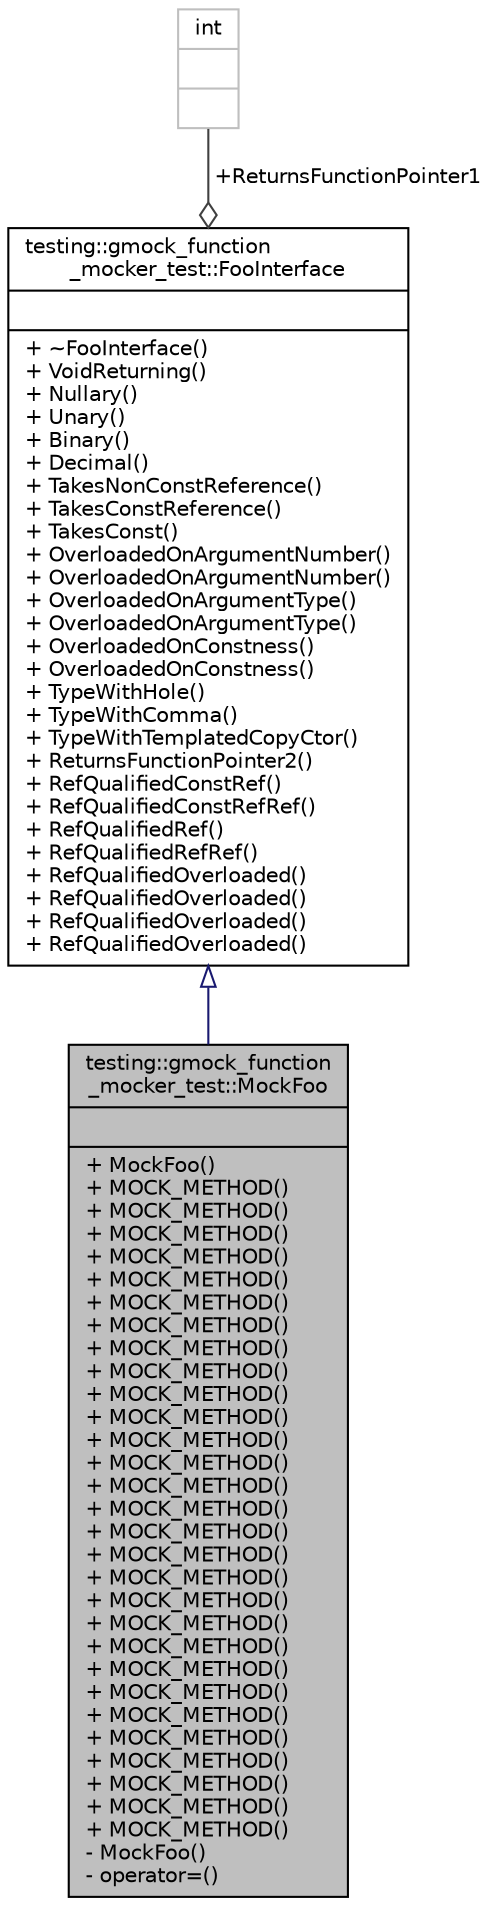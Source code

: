 digraph "testing::gmock_function_mocker_test::MockFoo"
{
 // LATEX_PDF_SIZE
  bgcolor="transparent";
  edge [fontname="Helvetica",fontsize="10",labelfontname="Helvetica",labelfontsize="10"];
  node [fontname="Helvetica",fontsize="10",shape=record];
  Node1 [label="{testing::gmock_function\l_mocker_test::MockFoo\n||+ MockFoo()\l+ MOCK_METHOD()\l+ MOCK_METHOD()\l+ MOCK_METHOD()\l+ MOCK_METHOD()\l+ MOCK_METHOD()\l+ MOCK_METHOD()\l+ MOCK_METHOD()\l+ MOCK_METHOD()\l+ MOCK_METHOD()\l+ MOCK_METHOD()\l+ MOCK_METHOD()\l+ MOCK_METHOD()\l+ MOCK_METHOD()\l+ MOCK_METHOD()\l+ MOCK_METHOD()\l+ MOCK_METHOD()\l+ MOCK_METHOD()\l+ MOCK_METHOD()\l+ MOCK_METHOD()\l+ MOCK_METHOD()\l+ MOCK_METHOD()\l+ MOCK_METHOD()\l+ MOCK_METHOD()\l+ MOCK_METHOD()\l+ MOCK_METHOD()\l+ MOCK_METHOD()\l+ MOCK_METHOD()\l+ MOCK_METHOD()\l+ MOCK_METHOD()\l- MockFoo()\l- operator=()\l}",height=0.2,width=0.4,color="black", fillcolor="grey75", style="filled", fontcolor="black",tooltip=" "];
  Node2 -> Node1 [dir="back",color="midnightblue",fontsize="10",style="solid",arrowtail="onormal",fontname="Helvetica"];
  Node2 [label="{testing::gmock_function\l_mocker_test::FooInterface\n||+ ~FooInterface()\l+ VoidReturning()\l+ Nullary()\l+ Unary()\l+ Binary()\l+ Decimal()\l+ TakesNonConstReference()\l+ TakesConstReference()\l+ TakesConst()\l+ OverloadedOnArgumentNumber()\l+ OverloadedOnArgumentNumber()\l+ OverloadedOnArgumentType()\l+ OverloadedOnArgumentType()\l+ OverloadedOnConstness()\l+ OverloadedOnConstness()\l+ TypeWithHole()\l+ TypeWithComma()\l+ TypeWithTemplatedCopyCtor()\l+ ReturnsFunctionPointer2()\l+ RefQualifiedConstRef()\l+ RefQualifiedConstRefRef()\l+ RefQualifiedRef()\l+ RefQualifiedRefRef()\l+ RefQualifiedOverloaded()\l+ RefQualifiedOverloaded()\l+ RefQualifiedOverloaded()\l+ RefQualifiedOverloaded()\l}",height=0.2,width=0.4,color="black",URL="$classtesting_1_1gmock__function__mocker__test_1_1FooInterface.html",tooltip=" "];
  Node3 -> Node2 [color="grey25",fontsize="10",style="solid",label=" +ReturnsFunctionPointer1" ,arrowhead="odiamond",fontname="Helvetica"];
  Node3 [label="{int\n||}",height=0.2,width=0.4,color="grey75",tooltip=" "];
}
